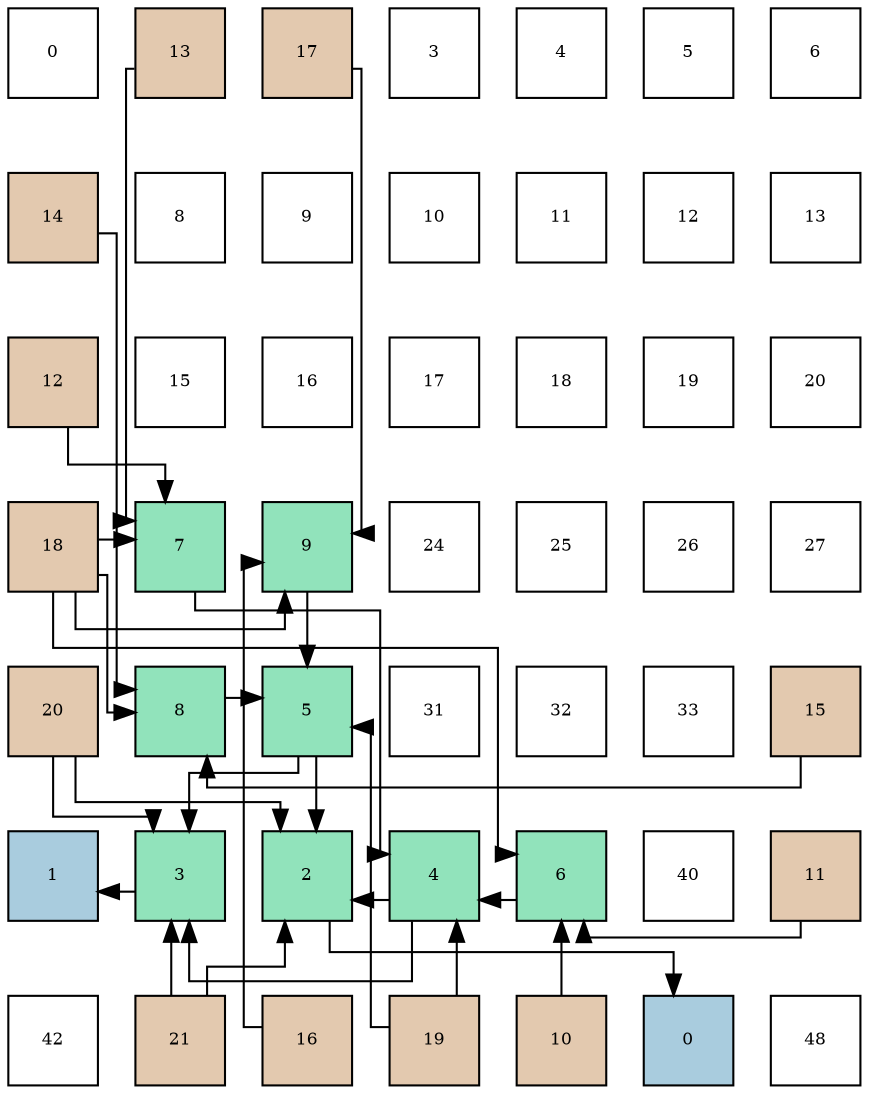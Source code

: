 digraph layout{
 rankdir=TB;
 splines=ortho;
 node [style=filled shape=square fixedsize=true width=0.6];
0[label="0", fontsize=8, fillcolor="#ffffff"];
1[label="13", fontsize=8, fillcolor="#e3c9af"];
2[label="17", fontsize=8, fillcolor="#e3c9af"];
3[label="3", fontsize=8, fillcolor="#ffffff"];
4[label="4", fontsize=8, fillcolor="#ffffff"];
5[label="5", fontsize=8, fillcolor="#ffffff"];
6[label="6", fontsize=8, fillcolor="#ffffff"];
7[label="14", fontsize=8, fillcolor="#e3c9af"];
8[label="8", fontsize=8, fillcolor="#ffffff"];
9[label="9", fontsize=8, fillcolor="#ffffff"];
10[label="10", fontsize=8, fillcolor="#ffffff"];
11[label="11", fontsize=8, fillcolor="#ffffff"];
12[label="12", fontsize=8, fillcolor="#ffffff"];
13[label="13", fontsize=8, fillcolor="#ffffff"];
14[label="12", fontsize=8, fillcolor="#e3c9af"];
15[label="15", fontsize=8, fillcolor="#ffffff"];
16[label="16", fontsize=8, fillcolor="#ffffff"];
17[label="17", fontsize=8, fillcolor="#ffffff"];
18[label="18", fontsize=8, fillcolor="#ffffff"];
19[label="19", fontsize=8, fillcolor="#ffffff"];
20[label="20", fontsize=8, fillcolor="#ffffff"];
21[label="18", fontsize=8, fillcolor="#e3c9af"];
22[label="7", fontsize=8, fillcolor="#91e3bb"];
23[label="9", fontsize=8, fillcolor="#91e3bb"];
24[label="24", fontsize=8, fillcolor="#ffffff"];
25[label="25", fontsize=8, fillcolor="#ffffff"];
26[label="26", fontsize=8, fillcolor="#ffffff"];
27[label="27", fontsize=8, fillcolor="#ffffff"];
28[label="20", fontsize=8, fillcolor="#e3c9af"];
29[label="8", fontsize=8, fillcolor="#91e3bb"];
30[label="5", fontsize=8, fillcolor="#91e3bb"];
31[label="31", fontsize=8, fillcolor="#ffffff"];
32[label="32", fontsize=8, fillcolor="#ffffff"];
33[label="33", fontsize=8, fillcolor="#ffffff"];
34[label="15", fontsize=8, fillcolor="#e3c9af"];
35[label="1", fontsize=8, fillcolor="#a9ccde"];
36[label="3", fontsize=8, fillcolor="#91e3bb"];
37[label="2", fontsize=8, fillcolor="#91e3bb"];
38[label="4", fontsize=8, fillcolor="#91e3bb"];
39[label="6", fontsize=8, fillcolor="#91e3bb"];
40[label="40", fontsize=8, fillcolor="#ffffff"];
41[label="11", fontsize=8, fillcolor="#e3c9af"];
42[label="42", fontsize=8, fillcolor="#ffffff"];
43[label="21", fontsize=8, fillcolor="#e3c9af"];
44[label="16", fontsize=8, fillcolor="#e3c9af"];
45[label="19", fontsize=8, fillcolor="#e3c9af"];
46[label="10", fontsize=8, fillcolor="#e3c9af"];
47[label="0", fontsize=8, fillcolor="#a9ccde"];
48[label="48", fontsize=8, fillcolor="#ffffff"];
edge [constraint=false, style=vis];37 -> 47;
36 -> 35;
38 -> 37;
38 -> 36;
30 -> 37;
30 -> 36;
39 -> 38;
22 -> 38;
29 -> 30;
23 -> 30;
46 -> 39;
41 -> 39;
14 -> 22;
1 -> 22;
7 -> 29;
34 -> 29;
44 -> 23;
2 -> 23;
21 -> 39;
21 -> 22;
21 -> 29;
21 -> 23;
45 -> 38;
45 -> 30;
28 -> 37;
28 -> 36;
43 -> 37;
43 -> 36;
edge [constraint=true, style=invis];
0 -> 7 -> 14 -> 21 -> 28 -> 35 -> 42;
1 -> 8 -> 15 -> 22 -> 29 -> 36 -> 43;
2 -> 9 -> 16 -> 23 -> 30 -> 37 -> 44;
3 -> 10 -> 17 -> 24 -> 31 -> 38 -> 45;
4 -> 11 -> 18 -> 25 -> 32 -> 39 -> 46;
5 -> 12 -> 19 -> 26 -> 33 -> 40 -> 47;
6 -> 13 -> 20 -> 27 -> 34 -> 41 -> 48;
rank = same {0 -> 1 -> 2 -> 3 -> 4 -> 5 -> 6};
rank = same {7 -> 8 -> 9 -> 10 -> 11 -> 12 -> 13};
rank = same {14 -> 15 -> 16 -> 17 -> 18 -> 19 -> 20};
rank = same {21 -> 22 -> 23 -> 24 -> 25 -> 26 -> 27};
rank = same {28 -> 29 -> 30 -> 31 -> 32 -> 33 -> 34};
rank = same {35 -> 36 -> 37 -> 38 -> 39 -> 40 -> 41};
rank = same {42 -> 43 -> 44 -> 45 -> 46 -> 47 -> 48};
}